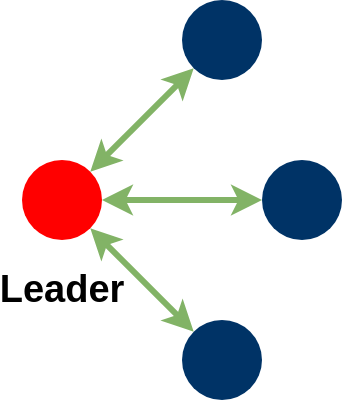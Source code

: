 <mxfile version="10.9.8" type="device"><diagram id="eYVRV3YmRaDBzewxaDjH" name="Page-1"><mxGraphModel dx="1654" dy="845" grid="1" gridSize="10" guides="1" tooltips="1" connect="1" arrows="1" fold="1" page="1" pageScale="1" pageWidth="3000" pageHeight="3000" math="0" shadow="0"><root><mxCell id="0"/><mxCell id="1" parent="0"/><mxCell id="_BHRAB7yi3wwYo5-_0a9-1" value="" style="ellipse;whiteSpace=wrap;html=1;aspect=fixed;fillColor=#FF0000;strokeColor=none;" vertex="1" parent="1"><mxGeometry x="200" y="240" width="40" height="40" as="geometry"/></mxCell><mxCell id="_BHRAB7yi3wwYo5-_0a9-2" value="" style="ellipse;whiteSpace=wrap;html=1;aspect=fixed;fillColor=#003366;strokeColor=none;" vertex="1" parent="1"><mxGeometry x="280" y="160" width="40" height="40" as="geometry"/></mxCell><mxCell id="_BHRAB7yi3wwYo5-_0a9-3" value="" style="ellipse;whiteSpace=wrap;html=1;aspect=fixed;fillColor=#003366;strokeColor=none;" vertex="1" parent="1"><mxGeometry x="320" y="240" width="40" height="40" as="geometry"/></mxCell><mxCell id="_BHRAB7yi3wwYo5-_0a9-4" value="" style="ellipse;whiteSpace=wrap;html=1;aspect=fixed;fillColor=#003366;strokeColor=none;" vertex="1" parent="1"><mxGeometry x="280" y="320" width="40" height="40" as="geometry"/></mxCell><mxCell id="_BHRAB7yi3wwYo5-_0a9-5" value="" style="endArrow=classic;startArrow=classic;html=1;entryX=0;entryY=1;entryDx=0;entryDy=0;exitX=1;exitY=0;exitDx=0;exitDy=0;strokeWidth=3;fillColor=#d5e8d4;strokeColor=#82b366;" edge="1" parent="1" source="_BHRAB7yi3wwYo5-_0a9-1" target="_BHRAB7yi3wwYo5-_0a9-2"><mxGeometry width="50" height="50" relative="1" as="geometry"><mxPoint x="200" y="430" as="sourcePoint"/><mxPoint x="250" y="380" as="targetPoint"/></mxGeometry></mxCell><mxCell id="_BHRAB7yi3wwYo5-_0a9-6" value="" style="endArrow=classic;startArrow=classic;html=1;entryX=0;entryY=0.5;entryDx=0;entryDy=0;exitX=1;exitY=0.5;exitDx=0;exitDy=0;strokeWidth=3;fillColor=#d5e8d4;strokeColor=#82b366;" edge="1" parent="1" source="_BHRAB7yi3wwYo5-_0a9-1" target="_BHRAB7yi3wwYo5-_0a9-3"><mxGeometry width="50" height="50" relative="1" as="geometry"><mxPoint x="510" y="290" as="sourcePoint"/><mxPoint x="562" y="238" as="targetPoint"/></mxGeometry></mxCell><mxCell id="_BHRAB7yi3wwYo5-_0a9-7" value="" style="endArrow=classic;startArrow=classic;html=1;entryX=0;entryY=0;entryDx=0;entryDy=0;exitX=1;exitY=1;exitDx=0;exitDy=0;strokeWidth=3;fillColor=#d5e8d4;strokeColor=#82b366;" edge="1" parent="1" source="_BHRAB7yi3wwYo5-_0a9-1" target="_BHRAB7yi3wwYo5-_0a9-4"><mxGeometry width="50" height="50" relative="1" as="geometry"><mxPoint x="370" y="350" as="sourcePoint"/><mxPoint x="422" y="298" as="targetPoint"/></mxGeometry></mxCell><mxCell id="_BHRAB7yi3wwYo5-_0a9-8" value="&lt;font size=&quot;1&quot;&gt;&lt;b style=&quot;font-size: 19px&quot;&gt;Leader&lt;/b&gt;&lt;/font&gt;" style="text;html=1;strokeColor=none;fillColor=none;align=center;verticalAlign=middle;whiteSpace=wrap;rounded=0;" vertex="1" parent="1"><mxGeometry x="190" y="290" width="60" height="30" as="geometry"/></mxCell></root></mxGraphModel></diagram></mxfile>